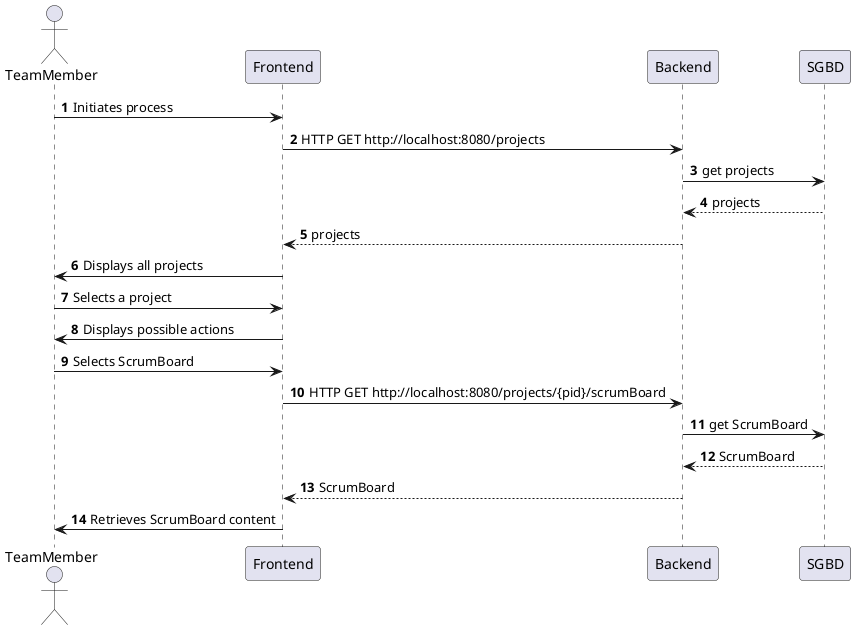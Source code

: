 @startuml
'https://plantuml.com/sequence-diagram

autonumber
actor TeamMember as dir
participant Frontend as ui
participant Backend as bck
participant "SGBD" as db

dir-> ui : Initiates process
ui-> bck : HTTP GET http://localhost:8080/projects
bck -> db : get projects
db --> bck : projects
bck--> ui : projects
ui -> dir : Displays all projects
dir -> ui : Selects a project
ui-> dir : Displays possible actions
dir -> ui : Selects ScrumBoard
ui-> bck : HTTP GET http://localhost:8080/projects/{pid}/scrumBoard
bck -> db : get ScrumBoard
db --> bck : ScrumBoard
bck--> ui : ScrumBoard
ui-> dir : Retrieves ScrumBoard content
@enduml
